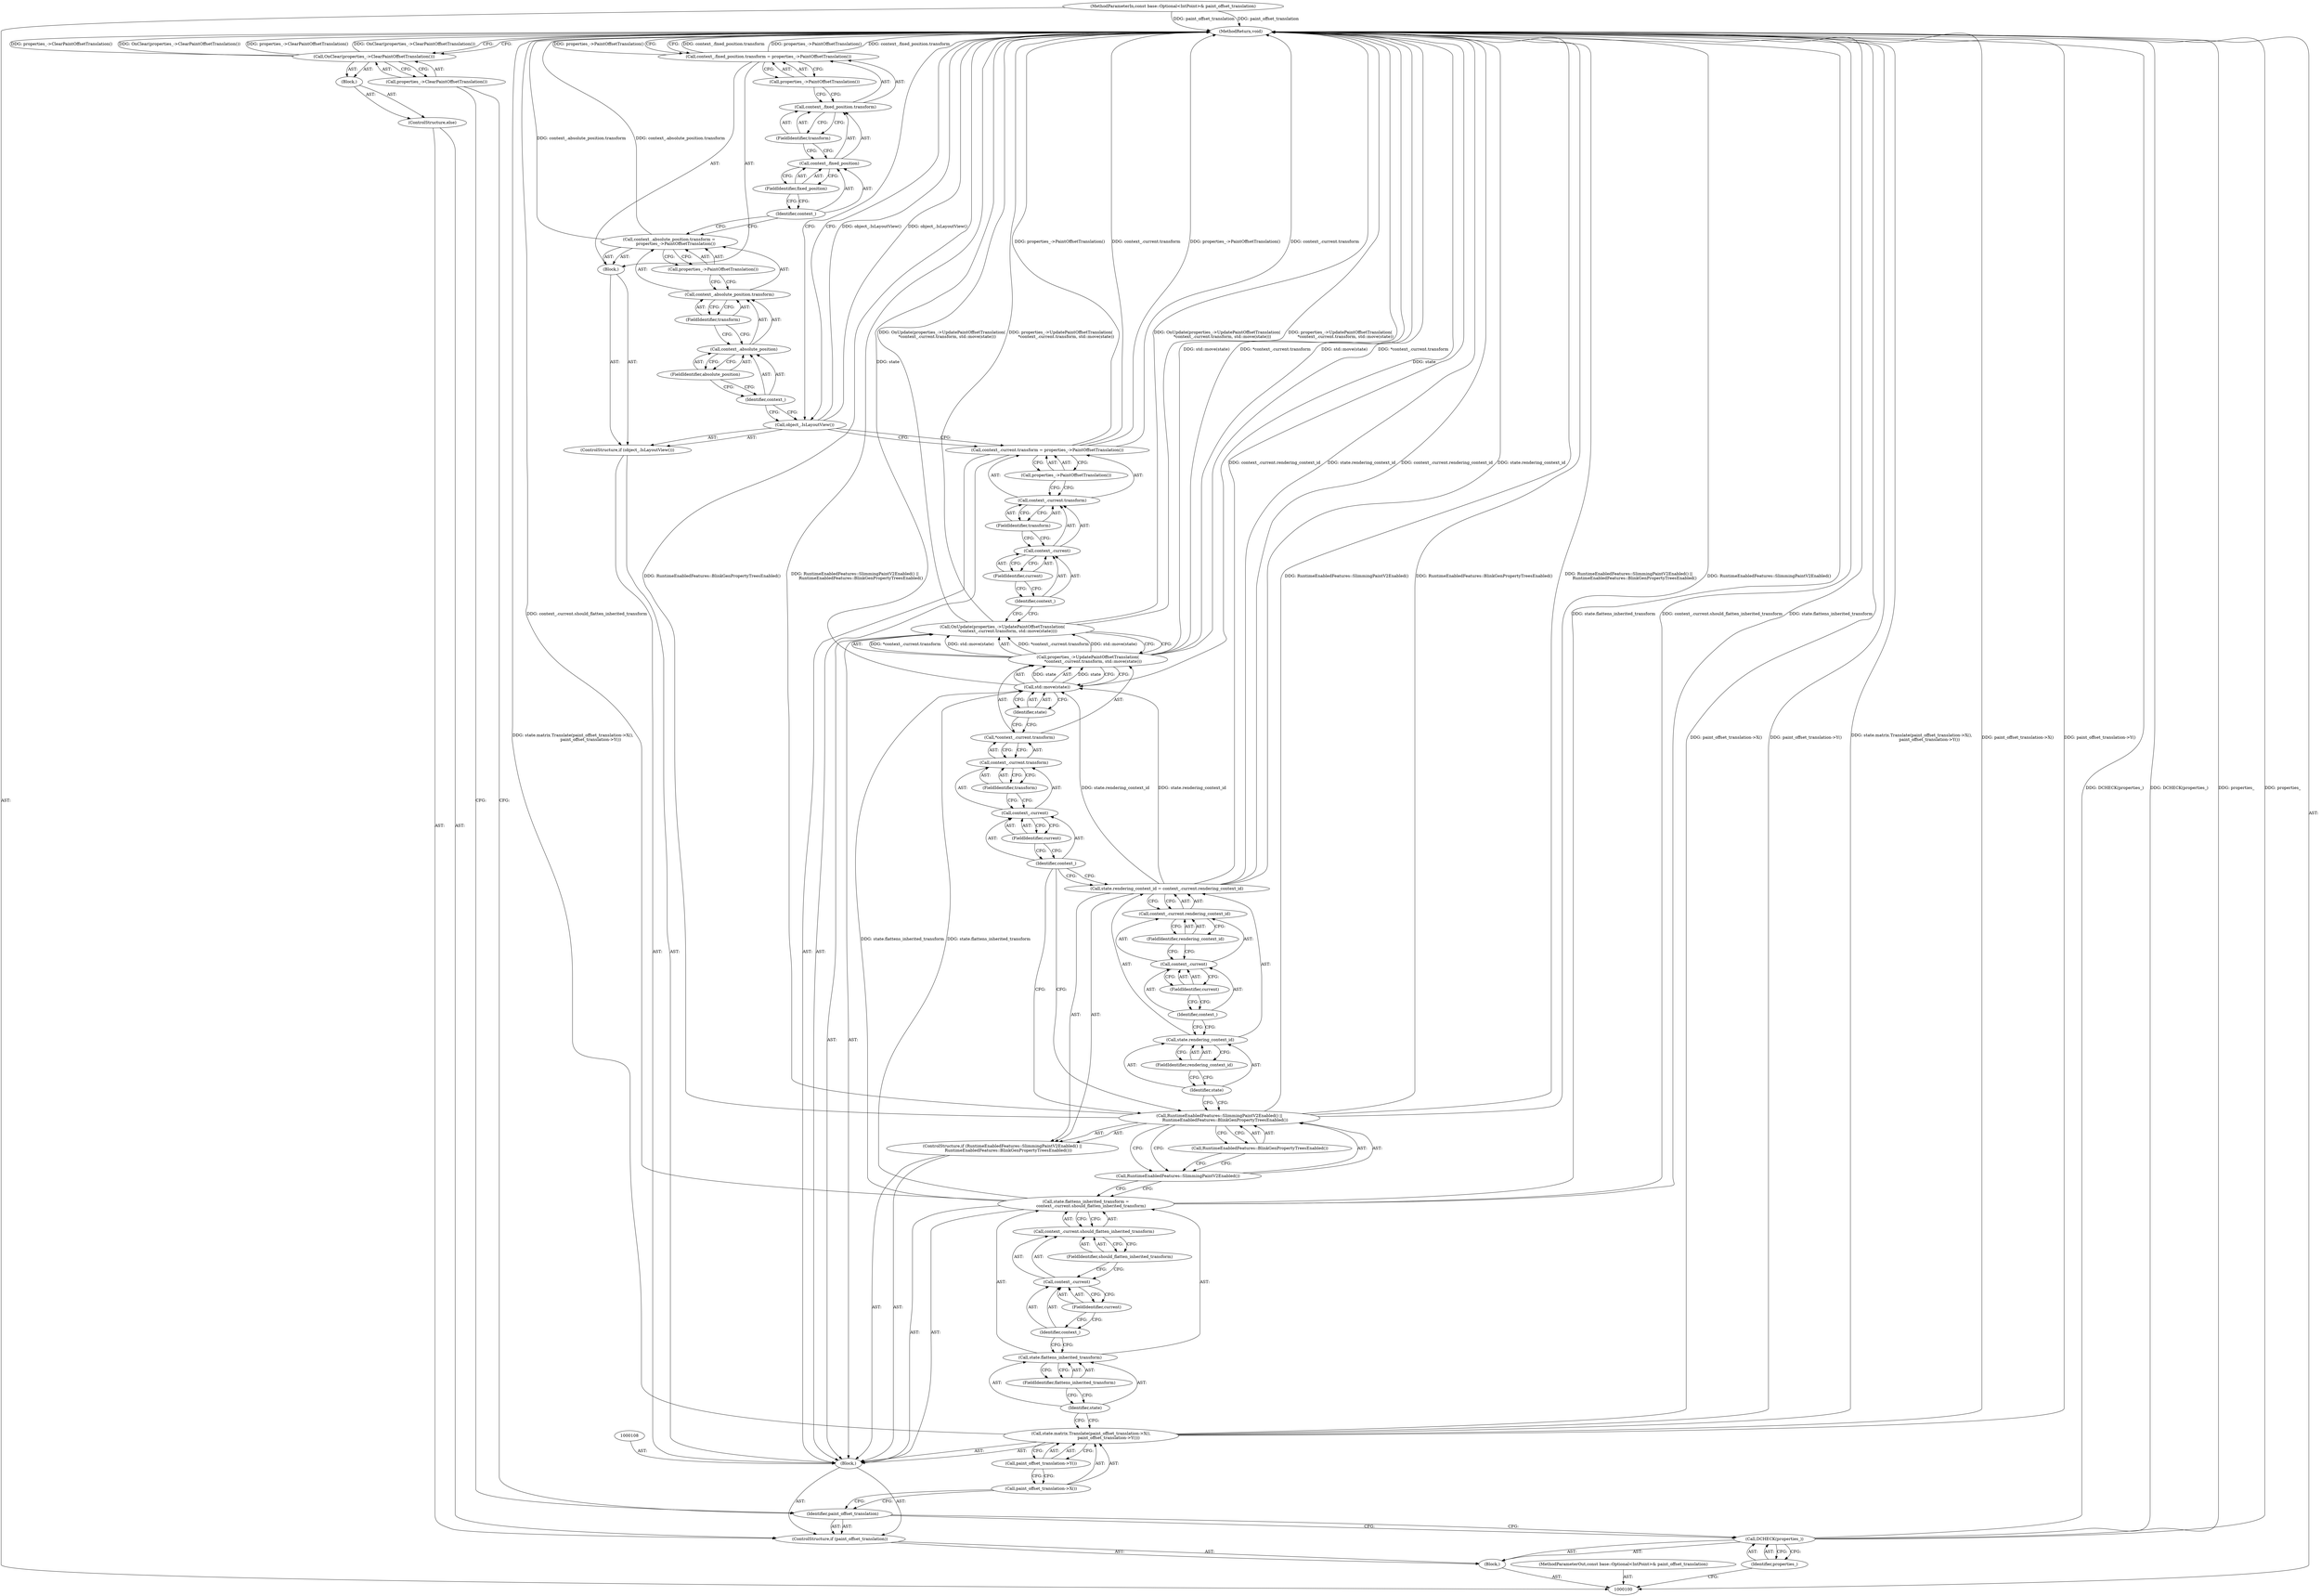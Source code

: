 digraph "0_Chrome_f911e11e7f6b5c0d6f5ee694a9871de6619889f7_11" {
"1000172" [label="(MethodReturn,void)"];
"1000119" [label="(FieldIdentifier,current)"];
"1000120" [label="(FieldIdentifier,should_flatten_inherited_transform)"];
"1000116" [label="(Call,context_.current.should_flatten_inherited_transform)"];
"1000117" [label="(Call,context_.current)"];
"1000118" [label="(Identifier,context_)"];
"1000121" [label="(ControlStructure,if (RuntimeEnabledFeatures::SlimmingPaintV2Enabled() ||\n         RuntimeEnabledFeatures::BlinkGenPropertyTreesEnabled()))"];
"1000122" [label="(Call,RuntimeEnabledFeatures::SlimmingPaintV2Enabled() ||\n         RuntimeEnabledFeatures::BlinkGenPropertyTreesEnabled())"];
"1000123" [label="(Call,RuntimeEnabledFeatures::SlimmingPaintV2Enabled())"];
"1000124" [label="(Call,RuntimeEnabledFeatures::BlinkGenPropertyTreesEnabled())"];
"1000128" [label="(FieldIdentifier,rendering_context_id)"];
"1000129" [label="(Call,context_.current.rendering_context_id)"];
"1000130" [label="(Call,context_.current)"];
"1000131" [label="(Identifier,context_)"];
"1000132" [label="(FieldIdentifier,current)"];
"1000133" [label="(FieldIdentifier,rendering_context_id)"];
"1000125" [label="(Call,state.rendering_context_id = context_.current.rendering_context_id)"];
"1000126" [label="(Call,state.rendering_context_id)"];
"1000127" [label="(Identifier,state)"];
"1000135" [label="(Call,properties_->UpdatePaintOffsetTranslation(\n        *context_.current.transform, std::move(state)))"];
"1000134" [label="(Call,OnUpdate(properties_->UpdatePaintOffsetTranslation(\n        *context_.current.transform, std::move(state))))"];
"1000140" [label="(FieldIdentifier,current)"];
"1000141" [label="(FieldIdentifier,transform)"];
"1000142" [label="(Call,std::move(state))"];
"1000143" [label="(Identifier,state)"];
"1000136" [label="(Call,*context_.current.transform)"];
"1000137" [label="(Call,context_.current.transform)"];
"1000138" [label="(Call,context_.current)"];
"1000139" [label="(Identifier,context_)"];
"1000148" [label="(FieldIdentifier,current)"];
"1000149" [label="(FieldIdentifier,transform)"];
"1000150" [label="(Call,properties_->PaintOffsetTranslation())"];
"1000144" [label="(Call,context_.current.transform = properties_->PaintOffsetTranslation())"];
"1000145" [label="(Call,context_.current.transform)"];
"1000146" [label="(Call,context_.current)"];
"1000147" [label="(Identifier,context_)"];
"1000153" [label="(Block,)"];
"1000151" [label="(ControlStructure,if (object_.IsLayoutView()))"];
"1000152" [label="(Call,object_.IsLayoutView())"];
"1000158" [label="(FieldIdentifier,absolute_position)"];
"1000159" [label="(FieldIdentifier,transform)"];
"1000154" [label="(Call,context_.absolute_position.transform =\n          properties_->PaintOffsetTranslation())"];
"1000155" [label="(Call,context_.absolute_position.transform)"];
"1000156" [label="(Call,context_.absolute_position)"];
"1000157" [label="(Identifier,context_)"];
"1000160" [label="(Call,properties_->PaintOffsetTranslation())"];
"1000101" [label="(MethodParameterIn,const base::Optional<IntPoint>& paint_offset_translation)"];
"1000244" [label="(MethodParameterOut,const base::Optional<IntPoint>& paint_offset_translation)"];
"1000102" [label="(Block,)"];
"1000165" [label="(FieldIdentifier,fixed_position)"];
"1000166" [label="(FieldIdentifier,transform)"];
"1000167" [label="(Call,properties_->PaintOffsetTranslation())"];
"1000161" [label="(Call,context_.fixed_position.transform = properties_->PaintOffsetTranslation())"];
"1000162" [label="(Call,context_.fixed_position.transform)"];
"1000163" [label="(Call,context_.fixed_position)"];
"1000164" [label="(Identifier,context_)"];
"1000168" [label="(ControlStructure,else)"];
"1000169" [label="(Block,)"];
"1000171" [label="(Call,properties_->ClearPaintOffsetTranslation())"];
"1000170" [label="(Call,OnClear(properties_->ClearPaintOffsetTranslation()))"];
"1000103" [label="(Call,DCHECK(properties_))"];
"1000104" [label="(Identifier,properties_)"];
"1000105" [label="(ControlStructure,if (paint_offset_translation))"];
"1000106" [label="(Identifier,paint_offset_translation)"];
"1000107" [label="(Block,)"];
"1000110" [label="(Call,paint_offset_translation->X())"];
"1000109" [label="(Call,state.matrix.Translate(paint_offset_translation->X(),\n                           paint_offset_translation->Y()))"];
"1000111" [label="(Call,paint_offset_translation->Y())"];
"1000115" [label="(FieldIdentifier,flattens_inherited_transform)"];
"1000112" [label="(Call,state.flattens_inherited_transform =\n        context_.current.should_flatten_inherited_transform)"];
"1000113" [label="(Call,state.flattens_inherited_transform)"];
"1000114" [label="(Identifier,state)"];
"1000172" -> "1000100"  [label="AST: "];
"1000172" -> "1000161"  [label="CFG: "];
"1000172" -> "1000152"  [label="CFG: "];
"1000172" -> "1000170"  [label="CFG: "];
"1000125" -> "1000172"  [label="DDG: state.rendering_context_id"];
"1000125" -> "1000172"  [label="DDG: context_.current.rendering_context_id"];
"1000135" -> "1000172"  [label="DDG: std::move(state)"];
"1000135" -> "1000172"  [label="DDG: *context_.current.transform"];
"1000103" -> "1000172"  [label="DDG: properties_"];
"1000103" -> "1000172"  [label="DDG: DCHECK(properties_)"];
"1000122" -> "1000172"  [label="DDG: RuntimeEnabledFeatures::SlimmingPaintV2Enabled()"];
"1000122" -> "1000172"  [label="DDG: RuntimeEnabledFeatures::BlinkGenPropertyTreesEnabled()"];
"1000122" -> "1000172"  [label="DDG: RuntimeEnabledFeatures::SlimmingPaintV2Enabled() ||\n         RuntimeEnabledFeatures::BlinkGenPropertyTreesEnabled()"];
"1000152" -> "1000172"  [label="DDG: object_.IsLayoutView()"];
"1000161" -> "1000172"  [label="DDG: context_.fixed_position.transform"];
"1000161" -> "1000172"  [label="DDG: properties_->PaintOffsetTranslation()"];
"1000109" -> "1000172"  [label="DDG: state.matrix.Translate(paint_offset_translation->X(),\n                           paint_offset_translation->Y())"];
"1000109" -> "1000172"  [label="DDG: paint_offset_translation->X()"];
"1000109" -> "1000172"  [label="DDG: paint_offset_translation->Y()"];
"1000154" -> "1000172"  [label="DDG: context_.absolute_position.transform"];
"1000134" -> "1000172"  [label="DDG: OnUpdate(properties_->UpdatePaintOffsetTranslation(\n        *context_.current.transform, std::move(state)))"];
"1000134" -> "1000172"  [label="DDG: properties_->UpdatePaintOffsetTranslation(\n        *context_.current.transform, std::move(state))"];
"1000112" -> "1000172"  [label="DDG: state.flattens_inherited_transform"];
"1000112" -> "1000172"  [label="DDG: context_.current.should_flatten_inherited_transform"];
"1000101" -> "1000172"  [label="DDG: paint_offset_translation"];
"1000142" -> "1000172"  [label="DDG: state"];
"1000144" -> "1000172"  [label="DDG: context_.current.transform"];
"1000144" -> "1000172"  [label="DDG: properties_->PaintOffsetTranslation()"];
"1000170" -> "1000172"  [label="DDG: properties_->ClearPaintOffsetTranslation()"];
"1000170" -> "1000172"  [label="DDG: OnClear(properties_->ClearPaintOffsetTranslation())"];
"1000119" -> "1000117"  [label="AST: "];
"1000119" -> "1000118"  [label="CFG: "];
"1000117" -> "1000119"  [label="CFG: "];
"1000120" -> "1000116"  [label="AST: "];
"1000120" -> "1000117"  [label="CFG: "];
"1000116" -> "1000120"  [label="CFG: "];
"1000116" -> "1000112"  [label="AST: "];
"1000116" -> "1000120"  [label="CFG: "];
"1000117" -> "1000116"  [label="AST: "];
"1000120" -> "1000116"  [label="AST: "];
"1000112" -> "1000116"  [label="CFG: "];
"1000117" -> "1000116"  [label="AST: "];
"1000117" -> "1000119"  [label="CFG: "];
"1000118" -> "1000117"  [label="AST: "];
"1000119" -> "1000117"  [label="AST: "];
"1000120" -> "1000117"  [label="CFG: "];
"1000118" -> "1000117"  [label="AST: "];
"1000118" -> "1000113"  [label="CFG: "];
"1000119" -> "1000118"  [label="CFG: "];
"1000121" -> "1000107"  [label="AST: "];
"1000122" -> "1000121"  [label="AST: "];
"1000125" -> "1000121"  [label="AST: "];
"1000122" -> "1000121"  [label="AST: "];
"1000122" -> "1000123"  [label="CFG: "];
"1000122" -> "1000124"  [label="CFG: "];
"1000123" -> "1000122"  [label="AST: "];
"1000124" -> "1000122"  [label="AST: "];
"1000127" -> "1000122"  [label="CFG: "];
"1000139" -> "1000122"  [label="CFG: "];
"1000122" -> "1000172"  [label="DDG: RuntimeEnabledFeatures::SlimmingPaintV2Enabled()"];
"1000122" -> "1000172"  [label="DDG: RuntimeEnabledFeatures::BlinkGenPropertyTreesEnabled()"];
"1000122" -> "1000172"  [label="DDG: RuntimeEnabledFeatures::SlimmingPaintV2Enabled() ||\n         RuntimeEnabledFeatures::BlinkGenPropertyTreesEnabled()"];
"1000123" -> "1000122"  [label="AST: "];
"1000123" -> "1000112"  [label="CFG: "];
"1000124" -> "1000123"  [label="CFG: "];
"1000122" -> "1000123"  [label="CFG: "];
"1000124" -> "1000122"  [label="AST: "];
"1000124" -> "1000123"  [label="CFG: "];
"1000122" -> "1000124"  [label="CFG: "];
"1000128" -> "1000126"  [label="AST: "];
"1000128" -> "1000127"  [label="CFG: "];
"1000126" -> "1000128"  [label="CFG: "];
"1000129" -> "1000125"  [label="AST: "];
"1000129" -> "1000133"  [label="CFG: "];
"1000130" -> "1000129"  [label="AST: "];
"1000133" -> "1000129"  [label="AST: "];
"1000125" -> "1000129"  [label="CFG: "];
"1000130" -> "1000129"  [label="AST: "];
"1000130" -> "1000132"  [label="CFG: "];
"1000131" -> "1000130"  [label="AST: "];
"1000132" -> "1000130"  [label="AST: "];
"1000133" -> "1000130"  [label="CFG: "];
"1000131" -> "1000130"  [label="AST: "];
"1000131" -> "1000126"  [label="CFG: "];
"1000132" -> "1000131"  [label="CFG: "];
"1000132" -> "1000130"  [label="AST: "];
"1000132" -> "1000131"  [label="CFG: "];
"1000130" -> "1000132"  [label="CFG: "];
"1000133" -> "1000129"  [label="AST: "];
"1000133" -> "1000130"  [label="CFG: "];
"1000129" -> "1000133"  [label="CFG: "];
"1000125" -> "1000121"  [label="AST: "];
"1000125" -> "1000129"  [label="CFG: "];
"1000126" -> "1000125"  [label="AST: "];
"1000129" -> "1000125"  [label="AST: "];
"1000139" -> "1000125"  [label="CFG: "];
"1000125" -> "1000172"  [label="DDG: state.rendering_context_id"];
"1000125" -> "1000172"  [label="DDG: context_.current.rendering_context_id"];
"1000125" -> "1000142"  [label="DDG: state.rendering_context_id"];
"1000126" -> "1000125"  [label="AST: "];
"1000126" -> "1000128"  [label="CFG: "];
"1000127" -> "1000126"  [label="AST: "];
"1000128" -> "1000126"  [label="AST: "];
"1000131" -> "1000126"  [label="CFG: "];
"1000127" -> "1000126"  [label="AST: "];
"1000127" -> "1000122"  [label="CFG: "];
"1000128" -> "1000127"  [label="CFG: "];
"1000135" -> "1000134"  [label="AST: "];
"1000135" -> "1000142"  [label="CFG: "];
"1000136" -> "1000135"  [label="AST: "];
"1000142" -> "1000135"  [label="AST: "];
"1000134" -> "1000135"  [label="CFG: "];
"1000135" -> "1000172"  [label="DDG: std::move(state)"];
"1000135" -> "1000172"  [label="DDG: *context_.current.transform"];
"1000135" -> "1000134"  [label="DDG: *context_.current.transform"];
"1000135" -> "1000134"  [label="DDG: std::move(state)"];
"1000142" -> "1000135"  [label="DDG: state"];
"1000134" -> "1000107"  [label="AST: "];
"1000134" -> "1000135"  [label="CFG: "];
"1000135" -> "1000134"  [label="AST: "];
"1000147" -> "1000134"  [label="CFG: "];
"1000134" -> "1000172"  [label="DDG: OnUpdate(properties_->UpdatePaintOffsetTranslation(\n        *context_.current.transform, std::move(state)))"];
"1000134" -> "1000172"  [label="DDG: properties_->UpdatePaintOffsetTranslation(\n        *context_.current.transform, std::move(state))"];
"1000135" -> "1000134"  [label="DDG: *context_.current.transform"];
"1000135" -> "1000134"  [label="DDG: std::move(state)"];
"1000140" -> "1000138"  [label="AST: "];
"1000140" -> "1000139"  [label="CFG: "];
"1000138" -> "1000140"  [label="CFG: "];
"1000141" -> "1000137"  [label="AST: "];
"1000141" -> "1000138"  [label="CFG: "];
"1000137" -> "1000141"  [label="CFG: "];
"1000142" -> "1000135"  [label="AST: "];
"1000142" -> "1000143"  [label="CFG: "];
"1000143" -> "1000142"  [label="AST: "];
"1000135" -> "1000142"  [label="CFG: "];
"1000142" -> "1000172"  [label="DDG: state"];
"1000142" -> "1000135"  [label="DDG: state"];
"1000125" -> "1000142"  [label="DDG: state.rendering_context_id"];
"1000112" -> "1000142"  [label="DDG: state.flattens_inherited_transform"];
"1000143" -> "1000142"  [label="AST: "];
"1000143" -> "1000136"  [label="CFG: "];
"1000142" -> "1000143"  [label="CFG: "];
"1000136" -> "1000135"  [label="AST: "];
"1000136" -> "1000137"  [label="CFG: "];
"1000137" -> "1000136"  [label="AST: "];
"1000143" -> "1000136"  [label="CFG: "];
"1000137" -> "1000136"  [label="AST: "];
"1000137" -> "1000141"  [label="CFG: "];
"1000138" -> "1000137"  [label="AST: "];
"1000141" -> "1000137"  [label="AST: "];
"1000136" -> "1000137"  [label="CFG: "];
"1000138" -> "1000137"  [label="AST: "];
"1000138" -> "1000140"  [label="CFG: "];
"1000139" -> "1000138"  [label="AST: "];
"1000140" -> "1000138"  [label="AST: "];
"1000141" -> "1000138"  [label="CFG: "];
"1000139" -> "1000138"  [label="AST: "];
"1000139" -> "1000125"  [label="CFG: "];
"1000139" -> "1000122"  [label="CFG: "];
"1000140" -> "1000139"  [label="CFG: "];
"1000148" -> "1000146"  [label="AST: "];
"1000148" -> "1000147"  [label="CFG: "];
"1000146" -> "1000148"  [label="CFG: "];
"1000149" -> "1000145"  [label="AST: "];
"1000149" -> "1000146"  [label="CFG: "];
"1000145" -> "1000149"  [label="CFG: "];
"1000150" -> "1000144"  [label="AST: "];
"1000150" -> "1000145"  [label="CFG: "];
"1000144" -> "1000150"  [label="CFG: "];
"1000144" -> "1000107"  [label="AST: "];
"1000144" -> "1000150"  [label="CFG: "];
"1000145" -> "1000144"  [label="AST: "];
"1000150" -> "1000144"  [label="AST: "];
"1000152" -> "1000144"  [label="CFG: "];
"1000144" -> "1000172"  [label="DDG: context_.current.transform"];
"1000144" -> "1000172"  [label="DDG: properties_->PaintOffsetTranslation()"];
"1000145" -> "1000144"  [label="AST: "];
"1000145" -> "1000149"  [label="CFG: "];
"1000146" -> "1000145"  [label="AST: "];
"1000149" -> "1000145"  [label="AST: "];
"1000150" -> "1000145"  [label="CFG: "];
"1000146" -> "1000145"  [label="AST: "];
"1000146" -> "1000148"  [label="CFG: "];
"1000147" -> "1000146"  [label="AST: "];
"1000148" -> "1000146"  [label="AST: "];
"1000149" -> "1000146"  [label="CFG: "];
"1000147" -> "1000146"  [label="AST: "];
"1000147" -> "1000134"  [label="CFG: "];
"1000148" -> "1000147"  [label="CFG: "];
"1000153" -> "1000151"  [label="AST: "];
"1000154" -> "1000153"  [label="AST: "];
"1000161" -> "1000153"  [label="AST: "];
"1000151" -> "1000107"  [label="AST: "];
"1000152" -> "1000151"  [label="AST: "];
"1000153" -> "1000151"  [label="AST: "];
"1000152" -> "1000151"  [label="AST: "];
"1000152" -> "1000144"  [label="CFG: "];
"1000157" -> "1000152"  [label="CFG: "];
"1000172" -> "1000152"  [label="CFG: "];
"1000152" -> "1000172"  [label="DDG: object_.IsLayoutView()"];
"1000158" -> "1000156"  [label="AST: "];
"1000158" -> "1000157"  [label="CFG: "];
"1000156" -> "1000158"  [label="CFG: "];
"1000159" -> "1000155"  [label="AST: "];
"1000159" -> "1000156"  [label="CFG: "];
"1000155" -> "1000159"  [label="CFG: "];
"1000154" -> "1000153"  [label="AST: "];
"1000154" -> "1000160"  [label="CFG: "];
"1000155" -> "1000154"  [label="AST: "];
"1000160" -> "1000154"  [label="AST: "];
"1000164" -> "1000154"  [label="CFG: "];
"1000154" -> "1000172"  [label="DDG: context_.absolute_position.transform"];
"1000155" -> "1000154"  [label="AST: "];
"1000155" -> "1000159"  [label="CFG: "];
"1000156" -> "1000155"  [label="AST: "];
"1000159" -> "1000155"  [label="AST: "];
"1000160" -> "1000155"  [label="CFG: "];
"1000156" -> "1000155"  [label="AST: "];
"1000156" -> "1000158"  [label="CFG: "];
"1000157" -> "1000156"  [label="AST: "];
"1000158" -> "1000156"  [label="AST: "];
"1000159" -> "1000156"  [label="CFG: "];
"1000157" -> "1000156"  [label="AST: "];
"1000157" -> "1000152"  [label="CFG: "];
"1000158" -> "1000157"  [label="CFG: "];
"1000160" -> "1000154"  [label="AST: "];
"1000160" -> "1000155"  [label="CFG: "];
"1000154" -> "1000160"  [label="CFG: "];
"1000101" -> "1000100"  [label="AST: "];
"1000101" -> "1000172"  [label="DDG: paint_offset_translation"];
"1000244" -> "1000100"  [label="AST: "];
"1000102" -> "1000100"  [label="AST: "];
"1000103" -> "1000102"  [label="AST: "];
"1000105" -> "1000102"  [label="AST: "];
"1000165" -> "1000163"  [label="AST: "];
"1000165" -> "1000164"  [label="CFG: "];
"1000163" -> "1000165"  [label="CFG: "];
"1000166" -> "1000162"  [label="AST: "];
"1000166" -> "1000163"  [label="CFG: "];
"1000162" -> "1000166"  [label="CFG: "];
"1000167" -> "1000161"  [label="AST: "];
"1000167" -> "1000162"  [label="CFG: "];
"1000161" -> "1000167"  [label="CFG: "];
"1000161" -> "1000153"  [label="AST: "];
"1000161" -> "1000167"  [label="CFG: "];
"1000162" -> "1000161"  [label="AST: "];
"1000167" -> "1000161"  [label="AST: "];
"1000172" -> "1000161"  [label="CFG: "];
"1000161" -> "1000172"  [label="DDG: context_.fixed_position.transform"];
"1000161" -> "1000172"  [label="DDG: properties_->PaintOffsetTranslation()"];
"1000162" -> "1000161"  [label="AST: "];
"1000162" -> "1000166"  [label="CFG: "];
"1000163" -> "1000162"  [label="AST: "];
"1000166" -> "1000162"  [label="AST: "];
"1000167" -> "1000162"  [label="CFG: "];
"1000163" -> "1000162"  [label="AST: "];
"1000163" -> "1000165"  [label="CFG: "];
"1000164" -> "1000163"  [label="AST: "];
"1000165" -> "1000163"  [label="AST: "];
"1000166" -> "1000163"  [label="CFG: "];
"1000164" -> "1000163"  [label="AST: "];
"1000164" -> "1000154"  [label="CFG: "];
"1000165" -> "1000164"  [label="CFG: "];
"1000168" -> "1000105"  [label="AST: "];
"1000169" -> "1000168"  [label="AST: "];
"1000169" -> "1000168"  [label="AST: "];
"1000170" -> "1000169"  [label="AST: "];
"1000171" -> "1000170"  [label="AST: "];
"1000171" -> "1000106"  [label="CFG: "];
"1000170" -> "1000171"  [label="CFG: "];
"1000170" -> "1000169"  [label="AST: "];
"1000170" -> "1000171"  [label="CFG: "];
"1000171" -> "1000170"  [label="AST: "];
"1000172" -> "1000170"  [label="CFG: "];
"1000170" -> "1000172"  [label="DDG: properties_->ClearPaintOffsetTranslation()"];
"1000170" -> "1000172"  [label="DDG: OnClear(properties_->ClearPaintOffsetTranslation())"];
"1000103" -> "1000102"  [label="AST: "];
"1000103" -> "1000104"  [label="CFG: "];
"1000104" -> "1000103"  [label="AST: "];
"1000106" -> "1000103"  [label="CFG: "];
"1000103" -> "1000172"  [label="DDG: properties_"];
"1000103" -> "1000172"  [label="DDG: DCHECK(properties_)"];
"1000104" -> "1000103"  [label="AST: "];
"1000104" -> "1000100"  [label="CFG: "];
"1000103" -> "1000104"  [label="CFG: "];
"1000105" -> "1000102"  [label="AST: "];
"1000106" -> "1000105"  [label="AST: "];
"1000107" -> "1000105"  [label="AST: "];
"1000168" -> "1000105"  [label="AST: "];
"1000106" -> "1000105"  [label="AST: "];
"1000106" -> "1000103"  [label="CFG: "];
"1000110" -> "1000106"  [label="CFG: "];
"1000171" -> "1000106"  [label="CFG: "];
"1000107" -> "1000105"  [label="AST: "];
"1000108" -> "1000107"  [label="AST: "];
"1000109" -> "1000107"  [label="AST: "];
"1000112" -> "1000107"  [label="AST: "];
"1000121" -> "1000107"  [label="AST: "];
"1000134" -> "1000107"  [label="AST: "];
"1000144" -> "1000107"  [label="AST: "];
"1000151" -> "1000107"  [label="AST: "];
"1000110" -> "1000109"  [label="AST: "];
"1000110" -> "1000106"  [label="CFG: "];
"1000111" -> "1000110"  [label="CFG: "];
"1000109" -> "1000107"  [label="AST: "];
"1000109" -> "1000111"  [label="CFG: "];
"1000110" -> "1000109"  [label="AST: "];
"1000111" -> "1000109"  [label="AST: "];
"1000114" -> "1000109"  [label="CFG: "];
"1000109" -> "1000172"  [label="DDG: state.matrix.Translate(paint_offset_translation->X(),\n                           paint_offset_translation->Y())"];
"1000109" -> "1000172"  [label="DDG: paint_offset_translation->X()"];
"1000109" -> "1000172"  [label="DDG: paint_offset_translation->Y()"];
"1000111" -> "1000109"  [label="AST: "];
"1000111" -> "1000110"  [label="CFG: "];
"1000109" -> "1000111"  [label="CFG: "];
"1000115" -> "1000113"  [label="AST: "];
"1000115" -> "1000114"  [label="CFG: "];
"1000113" -> "1000115"  [label="CFG: "];
"1000112" -> "1000107"  [label="AST: "];
"1000112" -> "1000116"  [label="CFG: "];
"1000113" -> "1000112"  [label="AST: "];
"1000116" -> "1000112"  [label="AST: "];
"1000123" -> "1000112"  [label="CFG: "];
"1000112" -> "1000172"  [label="DDG: state.flattens_inherited_transform"];
"1000112" -> "1000172"  [label="DDG: context_.current.should_flatten_inherited_transform"];
"1000112" -> "1000142"  [label="DDG: state.flattens_inherited_transform"];
"1000113" -> "1000112"  [label="AST: "];
"1000113" -> "1000115"  [label="CFG: "];
"1000114" -> "1000113"  [label="AST: "];
"1000115" -> "1000113"  [label="AST: "];
"1000118" -> "1000113"  [label="CFG: "];
"1000114" -> "1000113"  [label="AST: "];
"1000114" -> "1000109"  [label="CFG: "];
"1000115" -> "1000114"  [label="CFG: "];
}
